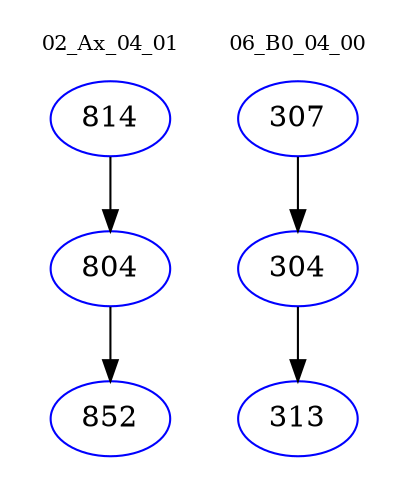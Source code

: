 digraph{
subgraph cluster_0 {
color = white
label = "02_Ax_04_01";
fontsize=10;
T0_814 [label="814", color="blue"]
T0_814 -> T0_804 [color="black"]
T0_804 [label="804", color="blue"]
T0_804 -> T0_852 [color="black"]
T0_852 [label="852", color="blue"]
}
subgraph cluster_1 {
color = white
label = "06_B0_04_00";
fontsize=10;
T1_307 [label="307", color="blue"]
T1_307 -> T1_304 [color="black"]
T1_304 [label="304", color="blue"]
T1_304 -> T1_313 [color="black"]
T1_313 [label="313", color="blue"]
}
}
